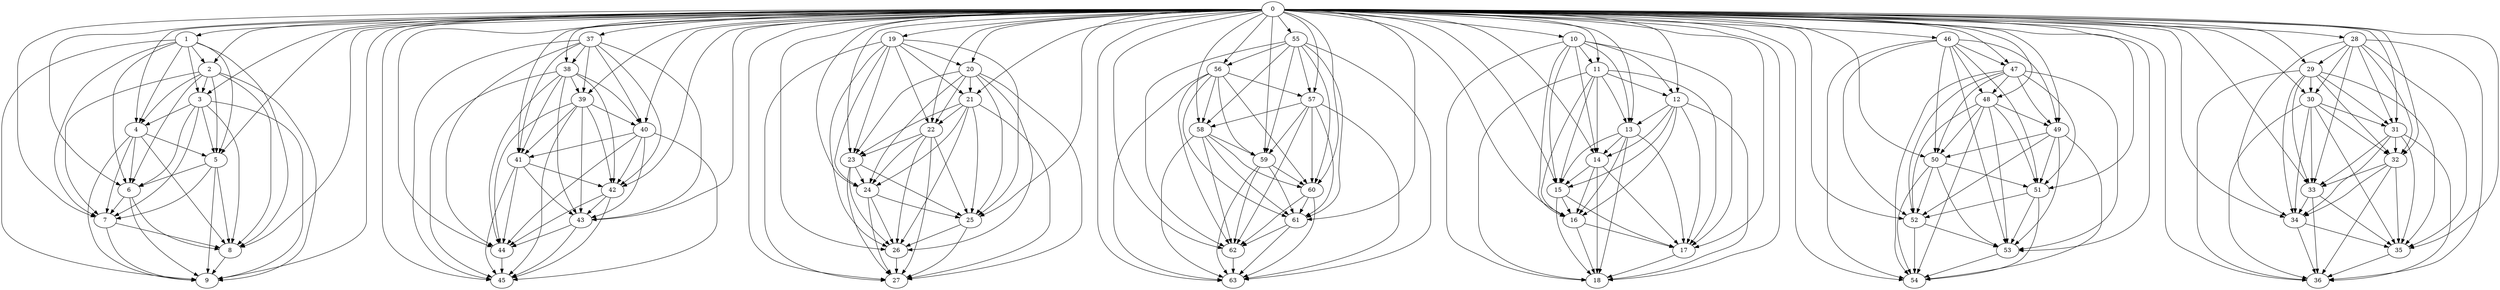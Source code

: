 strict digraph {
    53
    26
    33
    1
    62
    11
    6
    2
    44
    5
    23
    21
    45
    58
    60
    37
    20
    61
    52
    56
    4
    59
    48
    49
    29
    16
    55
    43
    12
    57
    9
    54
    63
    36
    15
    27
    19
    46
    50
    25
    38
    7
    34
    8
    0
    47
    10
    51
    24
    42
    28
    18
    3
    39
    31
    13
    40
    17
    35
    22
    30
    14
    32
    41
    53 -> 54 [label=""; weight=1]
    26 -> 27 [label=""; weight=1]
    33 -> 36 [label=""; weight=1]
    33 -> 34 [label=""; weight=1]
    33 -> 35 [label=""; weight=1]
    1 -> 5 [label=""; weight=1]
    1 -> 9 [label=""; weight=1]
    1 -> 3 [label=""; weight=1]
    1 -> 7 [label=""; weight=1]
    1 -> 4 [label=""; weight=1]
    1 -> 8 [label=""; weight=1]
    1 -> 2 [label=""; weight=1]
    1 -> 6 [label=""; weight=1]
    62 -> 63 [label=""; weight=1]
    11 -> 17 [label=""; weight=1]
    11 -> 13 [label=""; weight=1]
    11 -> 15 [label=""; weight=1]
    11 -> 18 [label=""; weight=1]
    11 -> 12 [label=""; weight=1]
    11 -> 16 [label=""; weight=1]
    11 -> 14 [label=""; weight=1]
    6 -> 9 [label=""; weight=1]
    6 -> 7 [label=""; weight=1]
    6 -> 8 [label=""; weight=1]
    2 -> 5 [label=""; weight=1]
    2 -> 9 [label=""; weight=1]
    2 -> 3 [label=""; weight=1]
    2 -> 7 [label=""; weight=1]
    2 -> 4 [label=""; weight=1]
    2 -> 8 [label=""; weight=1]
    2 -> 6 [label=""; weight=1]
    44 -> 45 [label=""; weight=1]
    5 -> 9 [label=""; weight=1]
    5 -> 7 [label=""; weight=1]
    5 -> 8 [label=""; weight=1]
    5 -> 6 [label=""; weight=1]
    23 -> 24 [label=""; weight=1]
    23 -> 25 [label=""; weight=1]
    23 -> 26 [label=""; weight=1]
    23 -> 27 [label=""; weight=1]
    21 -> 23 [label=""; weight=1]
    21 -> 24 [label=""; weight=1]
    21 -> 25 [label=""; weight=1]
    21 -> 26 [label=""; weight=1]
    21 -> 27 [label=""; weight=1]
    21 -> 22 [label=""; weight=1]
    58 -> 60 [label=""; weight=1]
    58 -> 62 [label=""; weight=1]
    58 -> 59 [label=""; weight=1]
    58 -> 63 [label=""; weight=1]
    58 -> 61 [label=""; weight=1]
    60 -> 62 [label=""; weight=1]
    60 -> 63 [label=""; weight=1]
    60 -> 61 [label=""; weight=1]
    37 -> 38 [label=""; weight=1]
    37 -> 45 [label=""; weight=1]
    37 -> 40 [label=""; weight=1]
    37 -> 42 [label=""; weight=1]
    37 -> 44 [label=""; weight=1]
    37 -> 43 [label=""; weight=1]
    37 -> 39 [label=""; weight=1]
    37 -> 41 [label=""; weight=1]
    20 -> 23 [label=""; weight=1]
    20 -> 24 [label=""; weight=1]
    20 -> 25 [label=""; weight=1]
    20 -> 21 [label=""; weight=1]
    20 -> 26 [label=""; weight=1]
    20 -> 27 [label=""; weight=1]
    20 -> 22 [label=""; weight=1]
    61 -> 62 [label=""; weight=1]
    61 -> 63 [label=""; weight=1]
    52 -> 54 [label=""; weight=1]
    52 -> 53 [label=""; weight=1]
    56 -> 60 [label=""; weight=1]
    56 -> 62 [label=""; weight=1]
    56 -> 59 [label=""; weight=1]
    56 -> 63 [label=""; weight=1]
    56 -> 61 [label=""; weight=1]
    56 -> 58 [label=""; weight=1]
    56 -> 57 [label=""; weight=1]
    4 -> 5 [label=""; weight=1]
    4 -> 9 [label=""; weight=1]
    4 -> 7 [label=""; weight=1]
    4 -> 8 [label=""; weight=1]
    4 -> 6 [label=""; weight=1]
    59 -> 60 [label=""; weight=1]
    59 -> 62 [label=""; weight=1]
    59 -> 63 [label=""; weight=1]
    59 -> 61 [label=""; weight=1]
    48 -> 50 [label=""; weight=1]
    48 -> 54 [label=""; weight=1]
    48 -> 52 [label=""; weight=1]
    48 -> 49 [label=""; weight=1]
    48 -> 51 [label=""; weight=1]
    48 -> 53 [label=""; weight=1]
    49 -> 50 [label=""; weight=1]
    49 -> 54 [label=""; weight=1]
    49 -> 52 [label=""; weight=1]
    49 -> 51 [label=""; weight=1]
    49 -> 53 [label=""; weight=1]
    29 -> 33 [label=""; weight=1]
    29 -> 36 [label=""; weight=1]
    29 -> 31 [label=""; weight=1]
    29 -> 32 [label=""; weight=1]
    29 -> 34 [label=""; weight=1]
    29 -> 30 [label=""; weight=1]
    29 -> 35 [label=""; weight=1]
    16 -> 17 [label=""; weight=1]
    16 -> 18 [label=""; weight=1]
    55 -> 60 [label=""; weight=1]
    55 -> 62 [label=""; weight=1]
    55 -> 59 [label=""; weight=1]
    55 -> 63 [label=""; weight=1]
    55 -> 61 [label=""; weight=1]
    55 -> 58 [label=""; weight=1]
    55 -> 56 [label=""; weight=1]
    55 -> 57 [label=""; weight=1]
    43 -> 45 [label=""; weight=1]
    43 -> 44 [label=""; weight=1]
    12 -> 17 [label=""; weight=1]
    12 -> 13 [label=""; weight=1]
    12 -> 15 [label=""; weight=1]
    12 -> 18 [label=""; weight=1]
    12 -> 16 [label=""; weight=1]
    12 -> 14 [label=""; weight=1]
    57 -> 60 [label=""; weight=1]
    57 -> 62 [label=""; weight=1]
    57 -> 59 [label=""; weight=1]
    57 -> 63 [label=""; weight=1]
    57 -> 61 [label=""; weight=1]
    57 -> 58 [label=""; weight=1]
    15 -> 17 [label=""; weight=1]
    15 -> 18 [label=""; weight=1]
    15 -> 16 [label=""; weight=1]
    19 -> 23 [label=""; weight=1]
    19 -> 20 [label=""; weight=1]
    19 -> 24 [label=""; weight=1]
    19 -> 25 [label=""; weight=1]
    19 -> 21 [label=""; weight=1]
    19 -> 26 [label=""; weight=1]
    19 -> 27 [label=""; weight=1]
    19 -> 22 [label=""; weight=1]
    46 -> 48 [label=""; weight=1]
    46 -> 50 [label=""; weight=1]
    46 -> 54 [label=""; weight=1]
    46 -> 52 [label=""; weight=1]
    46 -> 49 [label=""; weight=1]
    46 -> 51 [label=""; weight=1]
    46 -> 53 [label=""; weight=1]
    46 -> 47 [label=""; weight=1]
    50 -> 54 [label=""; weight=1]
    50 -> 52 [label=""; weight=1]
    50 -> 51 [label=""; weight=1]
    50 -> 53 [label=""; weight=1]
    25 -> 26 [label=""; weight=1]
    25 -> 27 [label=""; weight=1]
    38 -> 45 [label=""; weight=1]
    38 -> 40 [label=""; weight=1]
    38 -> 42 [label=""; weight=1]
    38 -> 44 [label=""; weight=1]
    38 -> 43 [label=""; weight=1]
    38 -> 39 [label=""; weight=1]
    38 -> 41 [label=""; weight=1]
    7 -> 9 [label=""; weight=1]
    7 -> 8 [label=""; weight=1]
    34 -> 36 [label=""; weight=1]
    34 -> 35 [label=""; weight=1]
    8 -> 9 [label=""; weight=1]
    0 -> 41 [label=""; weight=1]
    0 -> 32 [label=""; weight=1]
    0 -> 14 [label=""; weight=1]
    0 -> 30 [label=""; weight=1]
    0 -> 22 [label=""; weight=1]
    0 -> 35 [label=""; weight=1]
    0 -> 17 [label=""; weight=1]
    0 -> 40 [label=""; weight=1]
    0 -> 13 [label=""; weight=1]
    0 -> 31 [label=""; weight=1]
    0 -> 39 [label=""; weight=1]
    0 -> 3 [label=""; weight=1]
    0 -> 18 [label=""; weight=1]
    0 -> 28 [label=""; weight=1]
    0 -> 42 [label=""; weight=1]
    0 -> 24 [label=""; weight=1]
    0 -> 51 [label=""; weight=1]
    0 -> 10 [label=""; weight=1]
    0 -> 47 [label=""; weight=1]
    0 -> 8 [label=""; weight=1]
    0 -> 34 [label=""; weight=1]
    0 -> 7 [label=""; weight=1]
    0 -> 38 [label=""; weight=1]
    0 -> 25 [label=""; weight=1]
    0 -> 50 [label=""; weight=1]
    0 -> 46 [label=""; weight=1]
    0 -> 19 [label=""; weight=1]
    0 -> 27 [label=""; weight=1]
    0 -> 15 [label=""; weight=1]
    0 -> 36 [label=""; weight=1]
    0 -> 63 [label=""; weight=1]
    0 -> 54 [label=""; weight=1]
    0 -> 9 [label=""; weight=1]
    0 -> 57 [label=""; weight=1]
    0 -> 12 [label=""; weight=1]
    0 -> 43 [label=""; weight=1]
    0 -> 55 [label=""; weight=1]
    0 -> 16 [label=""; weight=1]
    0 -> 29 [label=""; weight=1]
    0 -> 49 [label=""; weight=1]
    0 -> 48 [label=""; weight=1]
    0 -> 59 [label=""; weight=1]
    0 -> 4 [label=""; weight=1]
    0 -> 56 [label=""; weight=1]
    0 -> 52 [label=""; weight=1]
    0 -> 61 [label=""; weight=1]
    0 -> 20 [label=""; weight=1]
    0 -> 37 [label=""; weight=1]
    0 -> 60 [label=""; weight=1]
    0 -> 58 [label=""; weight=1]
    0 -> 45 [label=""; weight=1]
    0 -> 21 [label=""; weight=1]
    0 -> 23 [label=""; weight=1]
    0 -> 5 [label=""; weight=1]
    0 -> 44 [label=""; weight=1]
    0 -> 2 [label=""; weight=1]
    0 -> 6 [label=""; weight=1]
    0 -> 11 [label=""; weight=1]
    0 -> 62 [label=""; weight=1]
    0 -> 1 [label=""; weight=1]
    0 -> 33 [label=""; weight=1]
    0 -> 26 [label=""; weight=1]
    0 -> 53 [label=""; weight=1]
    47 -> 48 [label=""; weight=1]
    47 -> 50 [label=""; weight=1]
    47 -> 54 [label=""; weight=1]
    47 -> 52 [label=""; weight=1]
    47 -> 49 [label=""; weight=1]
    47 -> 51 [label=""; weight=1]
    47 -> 53 [label=""; weight=1]
    10 -> 17 [label=""; weight=1]
    10 -> 13 [label=""; weight=1]
    10 -> 15 [label=""; weight=1]
    10 -> 11 [label=""; weight=1]
    10 -> 18 [label=""; weight=1]
    10 -> 12 [label=""; weight=1]
    10 -> 16 [label=""; weight=1]
    10 -> 14 [label=""; weight=1]
    51 -> 54 [label=""; weight=1]
    51 -> 52 [label=""; weight=1]
    51 -> 53 [label=""; weight=1]
    24 -> 25 [label=""; weight=1]
    24 -> 26 [label=""; weight=1]
    24 -> 27 [label=""; weight=1]
    42 -> 45 [label=""; weight=1]
    42 -> 44 [label=""; weight=1]
    42 -> 43 [label=""; weight=1]
    28 -> 33 [label=""; weight=1]
    28 -> 36 [label=""; weight=1]
    28 -> 29 [label=""; weight=1]
    28 -> 31 [label=""; weight=1]
    28 -> 32 [label=""; weight=1]
    28 -> 34 [label=""; weight=1]
    28 -> 30 [label=""; weight=1]
    28 -> 35 [label=""; weight=1]
    3 -> 5 [label=""; weight=1]
    3 -> 9 [label=""; weight=1]
    3 -> 7 [label=""; weight=1]
    3 -> 4 [label=""; weight=1]
    3 -> 8 [label=""; weight=1]
    3 -> 6 [label=""; weight=1]
    39 -> 45 [label=""; weight=1]
    39 -> 40 [label=""; weight=1]
    39 -> 42 [label=""; weight=1]
    39 -> 44 [label=""; weight=1]
    39 -> 43 [label=""; weight=1]
    39 -> 41 [label=""; weight=1]
    31 -> 33 [label=""; weight=1]
    31 -> 36 [label=""; weight=1]
    31 -> 32 [label=""; weight=1]
    31 -> 34 [label=""; weight=1]
    31 -> 35 [label=""; weight=1]
    13 -> 17 [label=""; weight=1]
    13 -> 15 [label=""; weight=1]
    13 -> 18 [label=""; weight=1]
    13 -> 16 [label=""; weight=1]
    13 -> 14 [label=""; weight=1]
    40 -> 45 [label=""; weight=1]
    40 -> 42 [label=""; weight=1]
    40 -> 44 [label=""; weight=1]
    40 -> 43 [label=""; weight=1]
    40 -> 41 [label=""; weight=1]
    17 -> 18 [label=""; weight=1]
    35 -> 36 [label=""; weight=1]
    22 -> 23 [label=""; weight=1]
    22 -> 24 [label=""; weight=1]
    22 -> 25 [label=""; weight=1]
    22 -> 26 [label=""; weight=1]
    22 -> 27 [label=""; weight=1]
    30 -> 33 [label=""; weight=1]
    30 -> 36 [label=""; weight=1]
    30 -> 31 [label=""; weight=1]
    30 -> 32 [label=""; weight=1]
    30 -> 34 [label=""; weight=1]
    30 -> 35 [label=""; weight=1]
    14 -> 17 [label=""; weight=1]
    14 -> 15 [label=""; weight=1]
    14 -> 18 [label=""; weight=1]
    14 -> 16 [label=""; weight=1]
    32 -> 33 [label=""; weight=1]
    32 -> 36 [label=""; weight=1]
    32 -> 34 [label=""; weight=1]
    32 -> 35 [label=""; weight=1]
    41 -> 45 [label=""; weight=1]
    41 -> 42 [label=""; weight=1]
    41 -> 44 [label=""; weight=1]
    41 -> 43 [label=""; weight=1]
}
